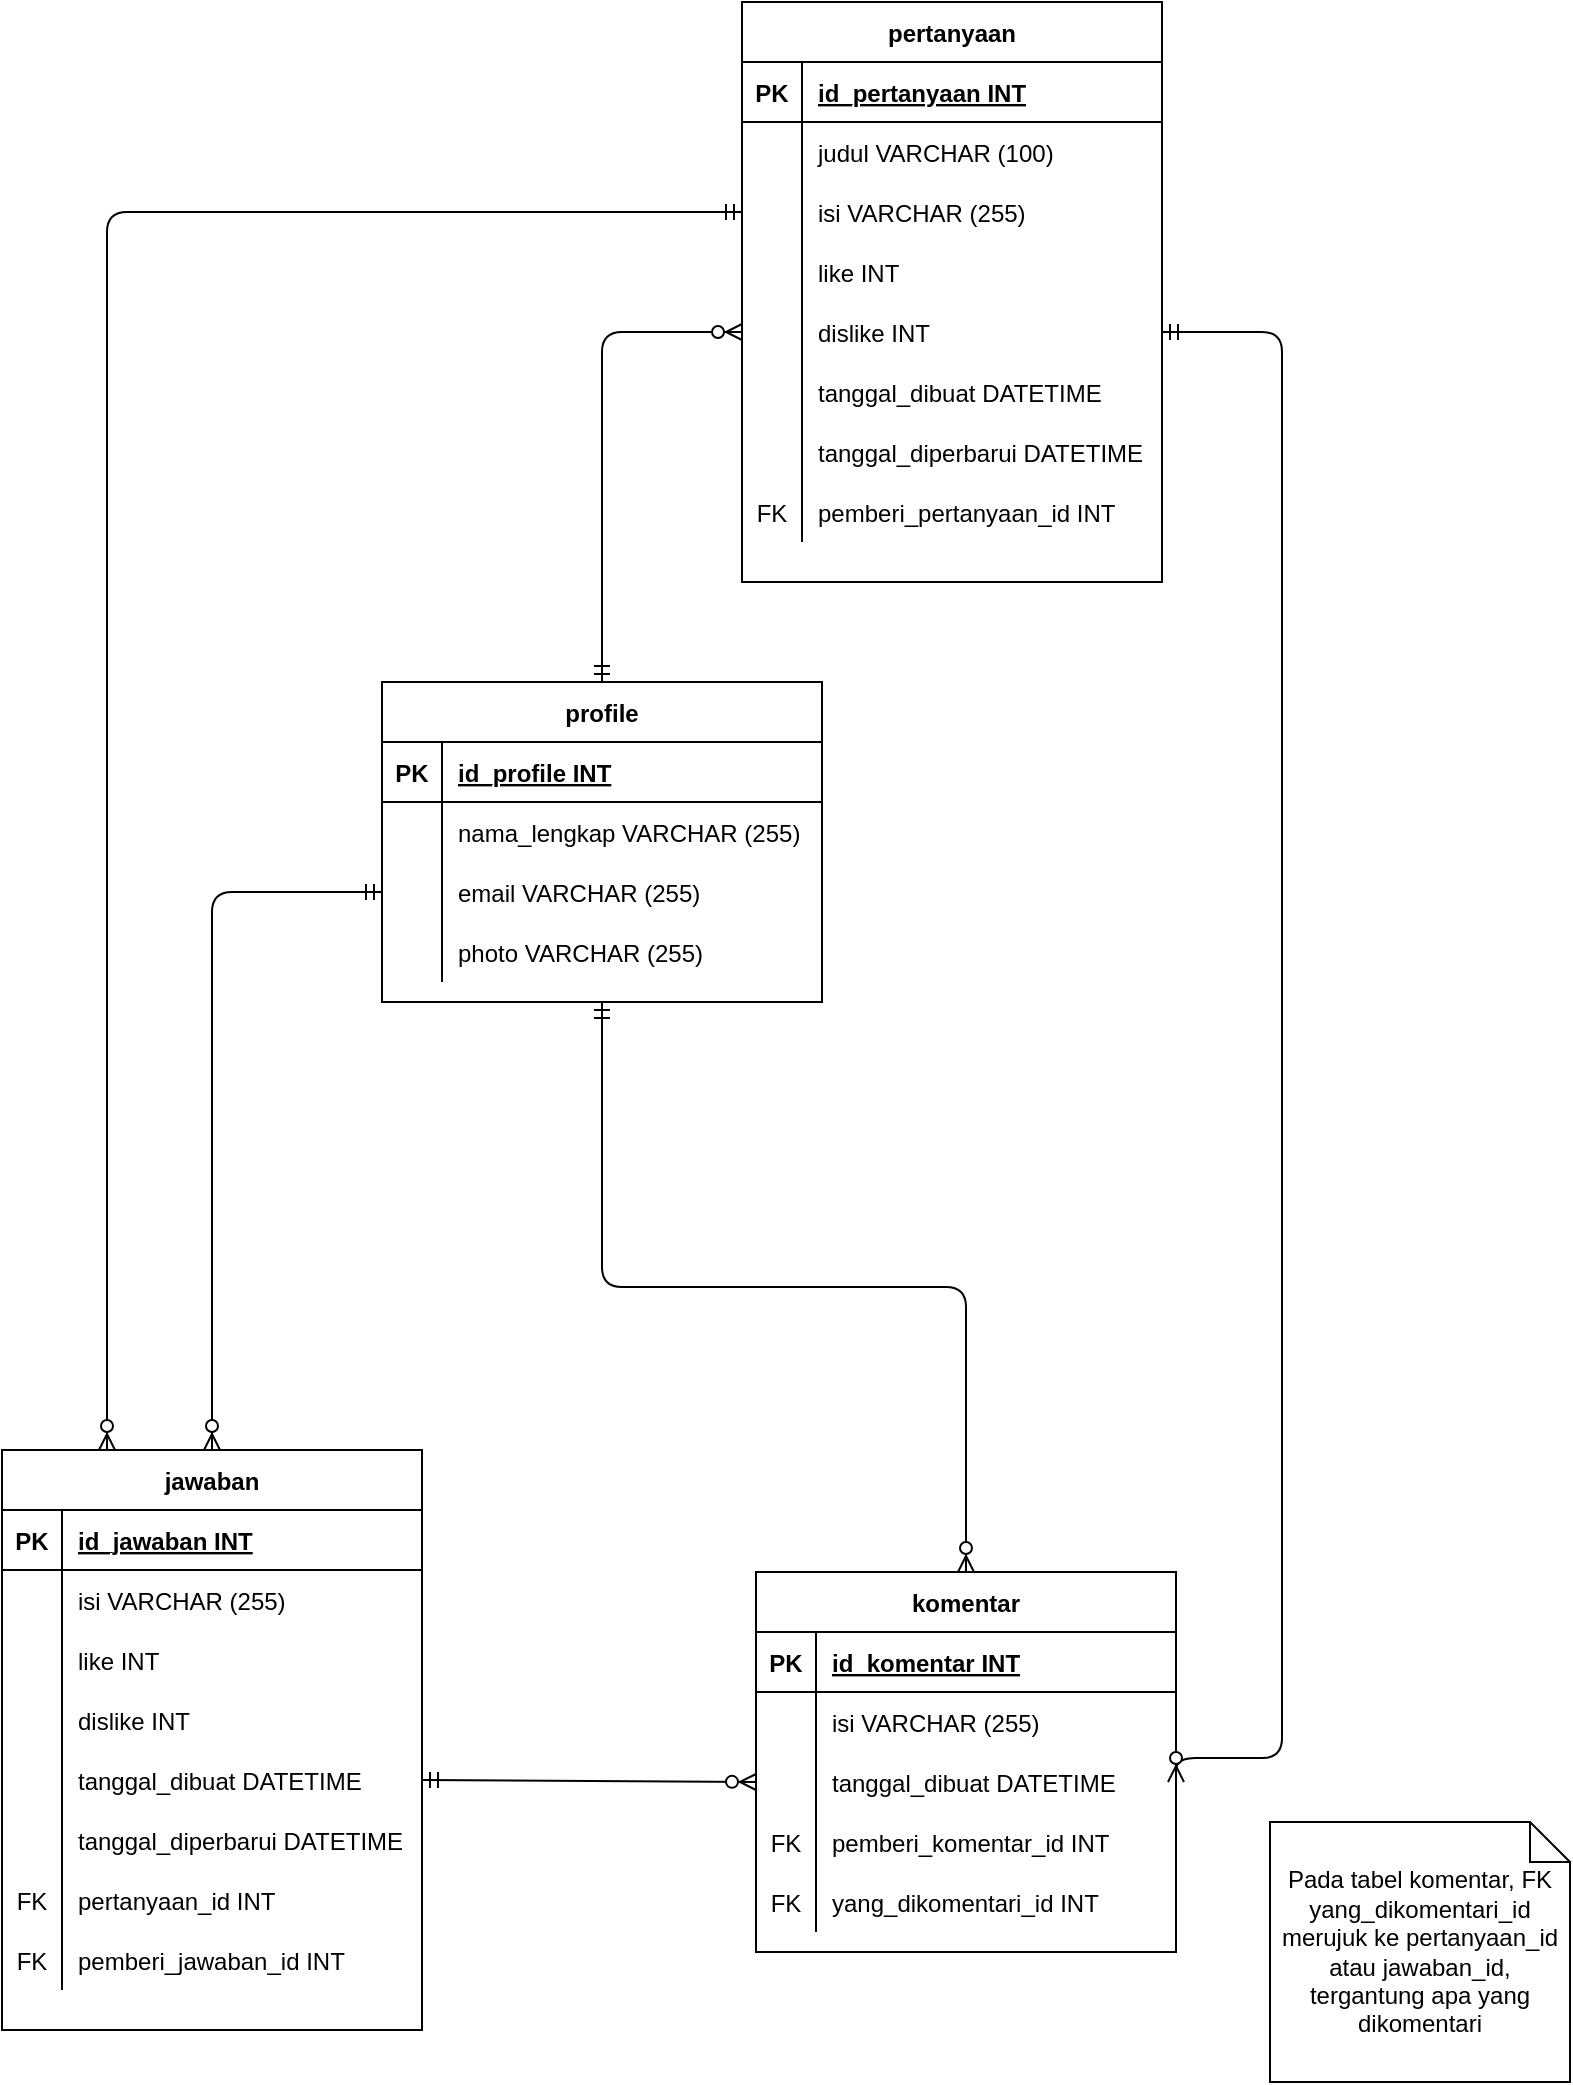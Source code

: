 <mxfile version="13.5.8" type="github">
  <diagram id="Cxm9i9paOQmM7bJxtgCF" name="Page-1">
    <mxGraphModel dx="786" dy="514" grid="1" gridSize="10" guides="1" tooltips="1" connect="1" arrows="1" fold="1" page="1" pageScale="1" pageWidth="850" pageHeight="1100" math="0" shadow="0">
      <root>
        <mxCell id="0" />
        <mxCell id="1" parent="0" />
        <mxCell id="eWZNdyF7Qudj8M3pejTk-49" value="" style="group" parent="1" vertex="1" connectable="0">
          <mxGeometry x="415" y="40" width="210" height="230" as="geometry" />
        </mxCell>
        <mxCell id="eWZNdyF7Qudj8M3pejTk-30" value="pertanyaan" style="shape=table;startSize=30;container=1;collapsible=1;childLayout=tableLayout;fixedRows=1;rowLines=0;fontStyle=1;align=center;resizeLast=1;" parent="eWZNdyF7Qudj8M3pejTk-49" vertex="1">
          <mxGeometry width="210" height="290" as="geometry" />
        </mxCell>
        <mxCell id="eWZNdyF7Qudj8M3pejTk-31" value="" style="shape=partialRectangle;collapsible=0;dropTarget=0;pointerEvents=0;fillColor=none;top=0;left=0;bottom=1;right=0;points=[[0,0.5],[1,0.5]];portConstraint=eastwest;" parent="eWZNdyF7Qudj8M3pejTk-30" vertex="1">
          <mxGeometry y="30" width="210" height="30" as="geometry" />
        </mxCell>
        <mxCell id="eWZNdyF7Qudj8M3pejTk-32" value="PK" style="shape=partialRectangle;connectable=0;fillColor=none;top=0;left=0;bottom=0;right=0;fontStyle=1;overflow=hidden;" parent="eWZNdyF7Qudj8M3pejTk-31" vertex="1">
          <mxGeometry width="30" height="30" as="geometry" />
        </mxCell>
        <mxCell id="eWZNdyF7Qudj8M3pejTk-33" value="id_pertanyaan INT" style="shape=partialRectangle;connectable=0;fillColor=none;top=0;left=0;bottom=0;right=0;align=left;spacingLeft=6;fontStyle=5;overflow=hidden;" parent="eWZNdyF7Qudj8M3pejTk-31" vertex="1">
          <mxGeometry x="30" width="180" height="30" as="geometry" />
        </mxCell>
        <mxCell id="eWZNdyF7Qudj8M3pejTk-34" value="" style="shape=partialRectangle;collapsible=0;dropTarget=0;pointerEvents=0;fillColor=none;top=0;left=0;bottom=0;right=0;points=[[0,0.5],[1,0.5]];portConstraint=eastwest;" parent="eWZNdyF7Qudj8M3pejTk-30" vertex="1">
          <mxGeometry y="60" width="210" height="30" as="geometry" />
        </mxCell>
        <mxCell id="eWZNdyF7Qudj8M3pejTk-35" value="" style="shape=partialRectangle;connectable=0;fillColor=none;top=0;left=0;bottom=0;right=0;editable=1;overflow=hidden;" parent="eWZNdyF7Qudj8M3pejTk-34" vertex="1">
          <mxGeometry width="30" height="30" as="geometry" />
        </mxCell>
        <mxCell id="eWZNdyF7Qudj8M3pejTk-36" value="judul VARCHAR (100)" style="shape=partialRectangle;connectable=0;fillColor=none;top=0;left=0;bottom=0;right=0;align=left;spacingLeft=6;overflow=hidden;" parent="eWZNdyF7Qudj8M3pejTk-34" vertex="1">
          <mxGeometry x="30" width="180" height="30" as="geometry" />
        </mxCell>
        <mxCell id="eWZNdyF7Qudj8M3pejTk-37" value="" style="shape=partialRectangle;collapsible=0;dropTarget=0;pointerEvents=0;fillColor=none;top=0;left=0;bottom=0;right=0;points=[[0,0.5],[1,0.5]];portConstraint=eastwest;" parent="eWZNdyF7Qudj8M3pejTk-30" vertex="1">
          <mxGeometry y="90" width="210" height="30" as="geometry" />
        </mxCell>
        <mxCell id="eWZNdyF7Qudj8M3pejTk-38" value="" style="shape=partialRectangle;connectable=0;fillColor=none;top=0;left=0;bottom=0;right=0;editable=1;overflow=hidden;" parent="eWZNdyF7Qudj8M3pejTk-37" vertex="1">
          <mxGeometry width="30" height="30" as="geometry" />
        </mxCell>
        <mxCell id="eWZNdyF7Qudj8M3pejTk-39" value="isi VARCHAR (255)" style="shape=partialRectangle;connectable=0;fillColor=none;top=0;left=0;bottom=0;right=0;align=left;spacingLeft=6;overflow=hidden;" parent="eWZNdyF7Qudj8M3pejTk-37" vertex="1">
          <mxGeometry x="30" width="180" height="30" as="geometry" />
        </mxCell>
        <mxCell id="eWZNdyF7Qudj8M3pejTk-116" value="" style="shape=partialRectangle;collapsible=0;dropTarget=0;pointerEvents=0;fillColor=none;top=0;left=0;bottom=0;right=0;points=[[0,0.5],[1,0.5]];portConstraint=eastwest;" parent="eWZNdyF7Qudj8M3pejTk-30" vertex="1">
          <mxGeometry y="120" width="210" height="30" as="geometry" />
        </mxCell>
        <mxCell id="eWZNdyF7Qudj8M3pejTk-117" value="" style="shape=partialRectangle;connectable=0;fillColor=none;top=0;left=0;bottom=0;right=0;editable=1;overflow=hidden;" parent="eWZNdyF7Qudj8M3pejTk-116" vertex="1">
          <mxGeometry width="30" height="30" as="geometry" />
        </mxCell>
        <mxCell id="eWZNdyF7Qudj8M3pejTk-118" value="like INT" style="shape=partialRectangle;connectable=0;fillColor=none;top=0;left=0;bottom=0;right=0;align=left;spacingLeft=6;overflow=hidden;" parent="eWZNdyF7Qudj8M3pejTk-116" vertex="1">
          <mxGeometry x="30" width="180" height="30" as="geometry" />
        </mxCell>
        <mxCell id="eWZNdyF7Qudj8M3pejTk-127" value="" style="shape=partialRectangle;collapsible=0;dropTarget=0;pointerEvents=0;fillColor=none;top=0;left=0;bottom=0;right=0;points=[[0,0.5],[1,0.5]];portConstraint=eastwest;" parent="eWZNdyF7Qudj8M3pejTk-30" vertex="1">
          <mxGeometry y="150" width="210" height="30" as="geometry" />
        </mxCell>
        <mxCell id="eWZNdyF7Qudj8M3pejTk-128" value="" style="shape=partialRectangle;connectable=0;fillColor=none;top=0;left=0;bottom=0;right=0;editable=1;overflow=hidden;" parent="eWZNdyF7Qudj8M3pejTk-127" vertex="1">
          <mxGeometry width="30" height="30" as="geometry" />
        </mxCell>
        <mxCell id="eWZNdyF7Qudj8M3pejTk-129" value="dislike INT" style="shape=partialRectangle;connectable=0;fillColor=none;top=0;left=0;bottom=0;right=0;align=left;spacingLeft=6;overflow=hidden;" parent="eWZNdyF7Qudj8M3pejTk-127" vertex="1">
          <mxGeometry x="30" width="180" height="30" as="geometry" />
        </mxCell>
        <mxCell id="eWZNdyF7Qudj8M3pejTk-40" value="" style="shape=partialRectangle;collapsible=0;dropTarget=0;pointerEvents=0;fillColor=none;top=0;left=0;bottom=0;right=0;points=[[0,0.5],[1,0.5]];portConstraint=eastwest;" parent="eWZNdyF7Qudj8M3pejTk-30" vertex="1">
          <mxGeometry y="180" width="210" height="30" as="geometry" />
        </mxCell>
        <mxCell id="eWZNdyF7Qudj8M3pejTk-41" value="" style="shape=partialRectangle;connectable=0;fillColor=none;top=0;left=0;bottom=0;right=0;editable=1;overflow=hidden;" parent="eWZNdyF7Qudj8M3pejTk-40" vertex="1">
          <mxGeometry width="30" height="30" as="geometry" />
        </mxCell>
        <mxCell id="eWZNdyF7Qudj8M3pejTk-42" value="tanggal_dibuat DATETIME" style="shape=partialRectangle;connectable=0;fillColor=none;top=0;left=0;bottom=0;right=0;align=left;spacingLeft=6;overflow=hidden;" parent="eWZNdyF7Qudj8M3pejTk-40" vertex="1">
          <mxGeometry x="30" width="180" height="30" as="geometry" />
        </mxCell>
        <mxCell id="eWZNdyF7Qudj8M3pejTk-156" value="" style="shape=partialRectangle;collapsible=0;dropTarget=0;pointerEvents=0;fillColor=none;top=0;left=0;bottom=0;right=0;points=[[0,0.5],[1,0.5]];portConstraint=eastwest;" parent="eWZNdyF7Qudj8M3pejTk-30" vertex="1">
          <mxGeometry y="210" width="210" height="30" as="geometry" />
        </mxCell>
        <mxCell id="eWZNdyF7Qudj8M3pejTk-157" value="" style="shape=partialRectangle;connectable=0;fillColor=none;top=0;left=0;bottom=0;right=0;editable=1;overflow=hidden;" parent="eWZNdyF7Qudj8M3pejTk-156" vertex="1">
          <mxGeometry width="30" height="30" as="geometry" />
        </mxCell>
        <mxCell id="eWZNdyF7Qudj8M3pejTk-158" value="tanggal_diperbarui DATETIME" style="shape=partialRectangle;connectable=0;fillColor=none;top=0;left=0;bottom=0;right=0;align=left;spacingLeft=6;overflow=hidden;" parent="eWZNdyF7Qudj8M3pejTk-156" vertex="1">
          <mxGeometry x="30" width="180" height="30" as="geometry" />
        </mxCell>
        <mxCell id="eWZNdyF7Qudj8M3pejTk-130" value="" style="shape=partialRectangle;collapsible=0;dropTarget=0;pointerEvents=0;fillColor=none;top=0;left=0;bottom=0;right=0;points=[[0,0.5],[1,0.5]];portConstraint=eastwest;" parent="eWZNdyF7Qudj8M3pejTk-30" vertex="1">
          <mxGeometry y="240" width="210" height="30" as="geometry" />
        </mxCell>
        <mxCell id="eWZNdyF7Qudj8M3pejTk-131" value="FK" style="shape=partialRectangle;connectable=0;fillColor=none;top=0;left=0;bottom=0;right=0;fontStyle=0;overflow=hidden;" parent="eWZNdyF7Qudj8M3pejTk-130" vertex="1">
          <mxGeometry width="30" height="30" as="geometry" />
        </mxCell>
        <mxCell id="eWZNdyF7Qudj8M3pejTk-132" value="pemberi_pertanyaan_id INT" style="shape=partialRectangle;connectable=0;fillColor=none;top=0;left=0;bottom=0;right=0;align=left;spacingLeft=6;fontStyle=0;overflow=hidden;" parent="eWZNdyF7Qudj8M3pejTk-130" vertex="1">
          <mxGeometry x="30" width="180" height="30" as="geometry" />
        </mxCell>
        <mxCell id="eWZNdyF7Qudj8M3pejTk-46" value="" style="shape=partialRectangle;collapsible=0;dropTarget=0;pointerEvents=0;fillColor=none;top=0;left=0;bottom=0;right=0;points=[[0,0.5],[1,0.5]];portConstraint=eastwest;" parent="eWZNdyF7Qudj8M3pejTk-49" vertex="1">
          <mxGeometry y="155" width="200" height="30" as="geometry" />
        </mxCell>
        <mxCell id="eWZNdyF7Qudj8M3pejTk-47" value="" style="shape=partialRectangle;connectable=0;fillColor=none;top=0;left=0;bottom=0;right=0;editable=1;overflow=hidden;" parent="eWZNdyF7Qudj8M3pejTk-46" vertex="1">
          <mxGeometry width="30" height="30" as="geometry" />
        </mxCell>
        <mxCell id="eWZNdyF7Qudj8M3pejTk-159" value="" style="fontSize=12;html=1;endArrow=ERzeroToMany;startArrow=ERmandOne;exitX=0.5;exitY=0;exitDx=0;exitDy=0;entryX=0;entryY=0.5;entryDx=0;entryDy=0;edgeStyle=orthogonalEdgeStyle;" parent="1" source="eWZNdyF7Qudj8M3pejTk-1" target="eWZNdyF7Qudj8M3pejTk-127" edge="1">
          <mxGeometry width="100" height="100" relative="1" as="geometry">
            <mxPoint x="245" y="370" as="sourcePoint" />
            <mxPoint x="345" y="270" as="targetPoint" />
          </mxGeometry>
        </mxCell>
        <mxCell id="eWZNdyF7Qudj8M3pejTk-161" value="" style="fontSize=12;html=1;endArrow=ERzeroToMany;startArrow=ERmandOne;exitX=0.5;exitY=1;exitDx=0;exitDy=0;entryX=0.5;entryY=0;entryDx=0;entryDy=0;edgeStyle=orthogonalEdgeStyle;" parent="1" source="eWZNdyF7Qudj8M3pejTk-1" target="eWZNdyF7Qudj8M3pejTk-63" edge="1">
          <mxGeometry width="100" height="100" relative="1" as="geometry">
            <mxPoint x="245" y="540" as="sourcePoint" />
            <mxPoint x="345" y="440" as="targetPoint" />
          </mxGeometry>
        </mxCell>
        <mxCell id="eWZNdyF7Qudj8M3pejTk-171" value="" style="fontSize=12;html=1;endArrow=ERzeroToMany;startArrow=ERmandOne;entryX=0;entryY=0.5;entryDx=0;entryDy=0;exitX=1;exitY=0.5;exitDx=0;exitDy=0;" parent="1" source="eWZNdyF7Qudj8M3pejTk-165" target="eWZNdyF7Qudj8M3pejTk-70" edge="1">
          <mxGeometry width="100" height="100" relative="1" as="geometry">
            <mxPoint x="310" y="1000" as="sourcePoint" />
            <mxPoint x="350" y="750" as="targetPoint" />
          </mxGeometry>
        </mxCell>
        <mxCell id="eWZNdyF7Qudj8M3pejTk-172" value="" style="fontSize=12;html=1;endArrow=ERzeroToMany;startArrow=ERmandOne;exitX=0;exitY=0.5;exitDx=0;exitDy=0;entryX=0.5;entryY=0;entryDx=0;entryDy=0;edgeStyle=orthogonalEdgeStyle;" parent="1" source="eWZNdyF7Qudj8M3pejTk-8" target="eWZNdyF7Qudj8M3pejTk-50" edge="1">
          <mxGeometry width="100" height="100" relative="1" as="geometry">
            <mxPoint x="255" y="450" as="sourcePoint" />
            <mxPoint x="355" y="350" as="targetPoint" />
          </mxGeometry>
        </mxCell>
        <mxCell id="eWZNdyF7Qudj8M3pejTk-173" value="" style="fontSize=12;html=1;endArrow=ERzeroToMany;startArrow=ERmandOne;exitX=0;exitY=0.5;exitDx=0;exitDy=0;entryX=0.25;entryY=0;entryDx=0;entryDy=0;edgeStyle=orthogonalEdgeStyle;" parent="1" source="eWZNdyF7Qudj8M3pejTk-37" target="eWZNdyF7Qudj8M3pejTk-50" edge="1">
          <mxGeometry width="100" height="100" relative="1" as="geometry">
            <mxPoint x="245" y="480" as="sourcePoint" />
            <mxPoint x="345" y="380" as="targetPoint" />
          </mxGeometry>
        </mxCell>
        <mxCell id="eWZNdyF7Qudj8M3pejTk-50" value="jawaban" style="shape=table;startSize=30;container=1;collapsible=1;childLayout=tableLayout;fixedRows=1;rowLines=0;fontStyle=1;align=center;resizeLast=1;" parent="1" vertex="1">
          <mxGeometry x="45" y="764" width="210" height="290" as="geometry" />
        </mxCell>
        <mxCell id="eWZNdyF7Qudj8M3pejTk-51" value="" style="shape=partialRectangle;collapsible=0;dropTarget=0;pointerEvents=0;fillColor=none;top=0;left=0;bottom=1;right=0;points=[[0,0.5],[1,0.5]];portConstraint=eastwest;" parent="eWZNdyF7Qudj8M3pejTk-50" vertex="1">
          <mxGeometry y="30" width="210" height="30" as="geometry" />
        </mxCell>
        <mxCell id="eWZNdyF7Qudj8M3pejTk-52" value="PK" style="shape=partialRectangle;connectable=0;fillColor=none;top=0;left=0;bottom=0;right=0;fontStyle=1;overflow=hidden;" parent="eWZNdyF7Qudj8M3pejTk-51" vertex="1">
          <mxGeometry width="30" height="30" as="geometry" />
        </mxCell>
        <mxCell id="eWZNdyF7Qudj8M3pejTk-53" value="id_jawaban INT" style="shape=partialRectangle;connectable=0;fillColor=none;top=0;left=0;bottom=0;right=0;align=left;spacingLeft=6;fontStyle=5;overflow=hidden;" parent="eWZNdyF7Qudj8M3pejTk-51" vertex="1">
          <mxGeometry x="30" width="180" height="30" as="geometry" />
        </mxCell>
        <mxCell id="eWZNdyF7Qudj8M3pejTk-162" value="" style="shape=partialRectangle;collapsible=0;dropTarget=0;pointerEvents=0;fillColor=none;top=0;left=0;bottom=0;right=0;points=[[0,0.5],[1,0.5]];portConstraint=eastwest;" parent="eWZNdyF7Qudj8M3pejTk-50" vertex="1">
          <mxGeometry y="60" width="210" height="30" as="geometry" />
        </mxCell>
        <mxCell id="eWZNdyF7Qudj8M3pejTk-163" value="" style="shape=partialRectangle;connectable=0;fillColor=none;top=0;left=0;bottom=0;right=0;editable=1;overflow=hidden;" parent="eWZNdyF7Qudj8M3pejTk-162" vertex="1">
          <mxGeometry width="30" height="30" as="geometry" />
        </mxCell>
        <mxCell id="eWZNdyF7Qudj8M3pejTk-164" value="isi VARCHAR (255)" style="shape=partialRectangle;connectable=0;fillColor=none;top=0;left=0;bottom=0;right=0;align=left;spacingLeft=6;overflow=hidden;" parent="eWZNdyF7Qudj8M3pejTk-162" vertex="1">
          <mxGeometry x="30" width="180" height="30" as="geometry" />
        </mxCell>
        <mxCell id="eWZNdyF7Qudj8M3pejTk-177" value="" style="shape=partialRectangle;collapsible=0;dropTarget=0;pointerEvents=0;fillColor=none;top=0;left=0;bottom=0;right=0;points=[[0,0.5],[1,0.5]];portConstraint=eastwest;" parent="eWZNdyF7Qudj8M3pejTk-50" vertex="1">
          <mxGeometry y="90" width="210" height="30" as="geometry" />
        </mxCell>
        <mxCell id="eWZNdyF7Qudj8M3pejTk-178" value="" style="shape=partialRectangle;connectable=0;fillColor=none;top=0;left=0;bottom=0;right=0;editable=1;overflow=hidden;" parent="eWZNdyF7Qudj8M3pejTk-177" vertex="1">
          <mxGeometry width="30" height="30" as="geometry" />
        </mxCell>
        <mxCell id="eWZNdyF7Qudj8M3pejTk-179" value="like INT" style="shape=partialRectangle;connectable=0;fillColor=none;top=0;left=0;bottom=0;right=0;align=left;spacingLeft=6;overflow=hidden;" parent="eWZNdyF7Qudj8M3pejTk-177" vertex="1">
          <mxGeometry x="30" width="180" height="30" as="geometry" />
        </mxCell>
        <mxCell id="eWZNdyF7Qudj8M3pejTk-180" value="" style="shape=partialRectangle;collapsible=0;dropTarget=0;pointerEvents=0;fillColor=none;top=0;left=0;bottom=0;right=0;points=[[0,0.5],[1,0.5]];portConstraint=eastwest;" parent="eWZNdyF7Qudj8M3pejTk-50" vertex="1">
          <mxGeometry y="120" width="210" height="30" as="geometry" />
        </mxCell>
        <mxCell id="eWZNdyF7Qudj8M3pejTk-181" value="" style="shape=partialRectangle;connectable=0;fillColor=none;top=0;left=0;bottom=0;right=0;editable=1;overflow=hidden;" parent="eWZNdyF7Qudj8M3pejTk-180" vertex="1">
          <mxGeometry width="30" height="30" as="geometry" />
        </mxCell>
        <mxCell id="eWZNdyF7Qudj8M3pejTk-182" value="dislike INT" style="shape=partialRectangle;connectable=0;fillColor=none;top=0;left=0;bottom=0;right=0;align=left;spacingLeft=6;overflow=hidden;" parent="eWZNdyF7Qudj8M3pejTk-180" vertex="1">
          <mxGeometry x="30" width="180" height="30" as="geometry" />
        </mxCell>
        <mxCell id="eWZNdyF7Qudj8M3pejTk-165" value="" style="shape=partialRectangle;collapsible=0;dropTarget=0;pointerEvents=0;fillColor=none;top=0;left=0;bottom=0;right=0;points=[[0,0.5],[1,0.5]];portConstraint=eastwest;" parent="eWZNdyF7Qudj8M3pejTk-50" vertex="1">
          <mxGeometry y="150" width="210" height="30" as="geometry" />
        </mxCell>
        <mxCell id="eWZNdyF7Qudj8M3pejTk-166" value="" style="shape=partialRectangle;connectable=0;fillColor=none;top=0;left=0;bottom=0;right=0;editable=1;overflow=hidden;" parent="eWZNdyF7Qudj8M3pejTk-165" vertex="1">
          <mxGeometry width="30" height="30" as="geometry" />
        </mxCell>
        <mxCell id="eWZNdyF7Qudj8M3pejTk-167" value="tanggal_dibuat DATETIME" style="shape=partialRectangle;connectable=0;fillColor=none;top=0;left=0;bottom=0;right=0;align=left;spacingLeft=6;overflow=hidden;" parent="eWZNdyF7Qudj8M3pejTk-165" vertex="1">
          <mxGeometry x="30" width="180" height="30" as="geometry" />
        </mxCell>
        <mxCell id="eWZNdyF7Qudj8M3pejTk-60" value="" style="shape=partialRectangle;collapsible=0;dropTarget=0;pointerEvents=0;fillColor=none;top=0;left=0;bottom=0;right=0;points=[[0,0.5],[1,0.5]];portConstraint=eastwest;" parent="eWZNdyF7Qudj8M3pejTk-50" vertex="1">
          <mxGeometry y="180" width="210" height="30" as="geometry" />
        </mxCell>
        <mxCell id="eWZNdyF7Qudj8M3pejTk-61" value="" style="shape=partialRectangle;connectable=0;fillColor=none;top=0;left=0;bottom=0;right=0;editable=1;overflow=hidden;" parent="eWZNdyF7Qudj8M3pejTk-60" vertex="1">
          <mxGeometry width="30" height="30" as="geometry" />
        </mxCell>
        <mxCell id="eWZNdyF7Qudj8M3pejTk-62" value="tanggal_diperbarui DATETIME" style="shape=partialRectangle;connectable=0;fillColor=none;top=0;left=0;bottom=0;right=0;align=left;spacingLeft=6;overflow=hidden;" parent="eWZNdyF7Qudj8M3pejTk-60" vertex="1">
          <mxGeometry x="30" width="180" height="30" as="geometry" />
        </mxCell>
        <mxCell id="eWZNdyF7Qudj8M3pejTk-139" value="" style="shape=partialRectangle;collapsible=0;dropTarget=0;pointerEvents=0;fillColor=none;top=0;left=0;bottom=0;right=0;points=[[0,0.5],[1,0.5]];portConstraint=eastwest;" parent="eWZNdyF7Qudj8M3pejTk-50" vertex="1">
          <mxGeometry y="210" width="210" height="30" as="geometry" />
        </mxCell>
        <mxCell id="eWZNdyF7Qudj8M3pejTk-140" value="FK" style="shape=partialRectangle;connectable=0;fillColor=none;top=0;left=0;bottom=0;right=0;fontStyle=0;overflow=hidden;" parent="eWZNdyF7Qudj8M3pejTk-139" vertex="1">
          <mxGeometry width="30" height="30" as="geometry" />
        </mxCell>
        <mxCell id="eWZNdyF7Qudj8M3pejTk-141" value="pertanyaan_id INT" style="shape=partialRectangle;connectable=0;fillColor=none;top=0;left=0;bottom=0;right=0;align=left;spacingLeft=6;fontStyle=0;overflow=hidden;" parent="eWZNdyF7Qudj8M3pejTk-139" vertex="1">
          <mxGeometry x="30" width="180" height="30" as="geometry" />
        </mxCell>
        <mxCell id="eWZNdyF7Qudj8M3pejTk-168" value="" style="shape=partialRectangle;collapsible=0;dropTarget=0;pointerEvents=0;fillColor=none;top=0;left=0;bottom=0;right=0;points=[[0,0.5],[1,0.5]];portConstraint=eastwest;" parent="eWZNdyF7Qudj8M3pejTk-50" vertex="1">
          <mxGeometry y="240" width="210" height="30" as="geometry" />
        </mxCell>
        <mxCell id="eWZNdyF7Qudj8M3pejTk-169" value="FK" style="shape=partialRectangle;connectable=0;fillColor=none;top=0;left=0;bottom=0;right=0;fontStyle=0;overflow=hidden;" parent="eWZNdyF7Qudj8M3pejTk-168" vertex="1">
          <mxGeometry width="30" height="30" as="geometry" />
        </mxCell>
        <mxCell id="eWZNdyF7Qudj8M3pejTk-170" value="pemberi_jawaban_id INT" style="shape=partialRectangle;connectable=0;fillColor=none;top=0;left=0;bottom=0;right=0;align=left;spacingLeft=6;fontStyle=0;overflow=hidden;" parent="eWZNdyF7Qudj8M3pejTk-168" vertex="1">
          <mxGeometry x="30" width="180" height="30" as="geometry" />
        </mxCell>
        <mxCell id="eWZNdyF7Qudj8M3pejTk-63" value="komentar" style="shape=table;startSize=30;container=1;collapsible=1;childLayout=tableLayout;fixedRows=1;rowLines=0;fontStyle=1;align=center;resizeLast=1;" parent="1" vertex="1">
          <mxGeometry x="422" y="825" width="210" height="190" as="geometry" />
        </mxCell>
        <mxCell id="eWZNdyF7Qudj8M3pejTk-64" value="" style="shape=partialRectangle;collapsible=0;dropTarget=0;pointerEvents=0;fillColor=none;top=0;left=0;bottom=1;right=0;points=[[0,0.5],[1,0.5]];portConstraint=eastwest;" parent="eWZNdyF7Qudj8M3pejTk-63" vertex="1">
          <mxGeometry y="30" width="210" height="30" as="geometry" />
        </mxCell>
        <mxCell id="eWZNdyF7Qudj8M3pejTk-65" value="PK" style="shape=partialRectangle;connectable=0;fillColor=none;top=0;left=0;bottom=0;right=0;fontStyle=1;overflow=hidden;" parent="eWZNdyF7Qudj8M3pejTk-64" vertex="1">
          <mxGeometry width="30" height="30" as="geometry" />
        </mxCell>
        <mxCell id="eWZNdyF7Qudj8M3pejTk-66" value="id_komentar INT" style="shape=partialRectangle;connectable=0;fillColor=none;top=0;left=0;bottom=0;right=0;align=left;spacingLeft=6;fontStyle=5;overflow=hidden;" parent="eWZNdyF7Qudj8M3pejTk-64" vertex="1">
          <mxGeometry x="30" width="180" height="30" as="geometry" />
        </mxCell>
        <mxCell id="eWZNdyF7Qudj8M3pejTk-67" value="" style="shape=partialRectangle;collapsible=0;dropTarget=0;pointerEvents=0;fillColor=none;top=0;left=0;bottom=0;right=0;points=[[0,0.5],[1,0.5]];portConstraint=eastwest;" parent="eWZNdyF7Qudj8M3pejTk-63" vertex="1">
          <mxGeometry y="60" width="210" height="30" as="geometry" />
        </mxCell>
        <mxCell id="eWZNdyF7Qudj8M3pejTk-68" value="" style="shape=partialRectangle;connectable=0;fillColor=none;top=0;left=0;bottom=0;right=0;editable=1;overflow=hidden;" parent="eWZNdyF7Qudj8M3pejTk-67" vertex="1">
          <mxGeometry width="30" height="30" as="geometry" />
        </mxCell>
        <mxCell id="eWZNdyF7Qudj8M3pejTk-69" value="isi VARCHAR (255)" style="shape=partialRectangle;connectable=0;fillColor=none;top=0;left=0;bottom=0;right=0;align=left;spacingLeft=6;overflow=hidden;" parent="eWZNdyF7Qudj8M3pejTk-67" vertex="1">
          <mxGeometry x="30" width="180" height="30" as="geometry" />
        </mxCell>
        <mxCell id="eWZNdyF7Qudj8M3pejTk-70" value="" style="shape=partialRectangle;collapsible=0;dropTarget=0;pointerEvents=0;fillColor=none;top=0;left=0;bottom=0;right=0;points=[[0,0.5],[1,0.5]];portConstraint=eastwest;" parent="eWZNdyF7Qudj8M3pejTk-63" vertex="1">
          <mxGeometry y="90" width="210" height="30" as="geometry" />
        </mxCell>
        <mxCell id="eWZNdyF7Qudj8M3pejTk-71" value="" style="shape=partialRectangle;connectable=0;fillColor=none;top=0;left=0;bottom=0;right=0;editable=1;overflow=hidden;" parent="eWZNdyF7Qudj8M3pejTk-70" vertex="1">
          <mxGeometry width="30" height="30" as="geometry" />
        </mxCell>
        <mxCell id="eWZNdyF7Qudj8M3pejTk-72" value="tanggal_dibuat DATETIME" style="shape=partialRectangle;connectable=0;fillColor=none;top=0;left=0;bottom=0;right=0;align=left;spacingLeft=6;overflow=hidden;" parent="eWZNdyF7Qudj8M3pejTk-70" vertex="1">
          <mxGeometry x="30" width="180" height="30" as="geometry" />
        </mxCell>
        <mxCell id="eWZNdyF7Qudj8M3pejTk-90" value="" style="shape=partialRectangle;collapsible=0;dropTarget=0;pointerEvents=0;fillColor=none;top=0;left=0;bottom=0;right=0;points=[[0,0.5],[1,0.5]];portConstraint=eastwest;" parent="eWZNdyF7Qudj8M3pejTk-63" vertex="1">
          <mxGeometry y="120" width="210" height="30" as="geometry" />
        </mxCell>
        <mxCell id="eWZNdyF7Qudj8M3pejTk-91" value="FK" style="shape=partialRectangle;connectable=0;fillColor=none;top=0;left=0;bottom=0;right=0;fontStyle=0;overflow=hidden;" parent="eWZNdyF7Qudj8M3pejTk-90" vertex="1">
          <mxGeometry width="30" height="30" as="geometry" />
        </mxCell>
        <mxCell id="eWZNdyF7Qudj8M3pejTk-92" value="pemberi_komentar_id INT" style="shape=partialRectangle;connectable=0;fillColor=none;top=0;left=0;bottom=0;right=0;align=left;spacingLeft=6;fontStyle=0;overflow=hidden;" parent="eWZNdyF7Qudj8M3pejTk-90" vertex="1">
          <mxGeometry x="30" width="180" height="30" as="geometry" />
        </mxCell>
        <mxCell id="eWZNdyF7Qudj8M3pejTk-100" value="" style="shape=partialRectangle;collapsible=0;dropTarget=0;pointerEvents=0;fillColor=none;top=0;left=0;bottom=0;right=0;points=[[0,0.5],[1,0.5]];portConstraint=eastwest;" parent="eWZNdyF7Qudj8M3pejTk-63" vertex="1">
          <mxGeometry y="150" width="210" height="30" as="geometry" />
        </mxCell>
        <mxCell id="eWZNdyF7Qudj8M3pejTk-101" value="FK" style="shape=partialRectangle;connectable=0;fillColor=none;top=0;left=0;bottom=0;right=0;fontStyle=0;overflow=hidden;" parent="eWZNdyF7Qudj8M3pejTk-100" vertex="1">
          <mxGeometry width="30" height="30" as="geometry" />
        </mxCell>
        <mxCell id="eWZNdyF7Qudj8M3pejTk-102" value="yang_dikomentari_id INT" style="shape=partialRectangle;connectable=0;fillColor=none;top=0;left=0;bottom=0;right=0;align=left;spacingLeft=6;fontStyle=0;overflow=hidden;" parent="eWZNdyF7Qudj8M3pejTk-100" vertex="1">
          <mxGeometry x="30" width="180" height="30" as="geometry" />
        </mxCell>
        <mxCell id="eWZNdyF7Qudj8M3pejTk-1" value="profile" style="shape=table;startSize=30;container=1;collapsible=1;childLayout=tableLayout;fixedRows=1;rowLines=0;fontStyle=1;align=center;resizeLast=1;" parent="1" vertex="1">
          <mxGeometry x="235" y="380" width="220" height="160" as="geometry" />
        </mxCell>
        <mxCell id="eWZNdyF7Qudj8M3pejTk-2" value="" style="shape=partialRectangle;collapsible=0;dropTarget=0;pointerEvents=0;fillColor=none;top=0;left=0;bottom=1;right=0;points=[[0,0.5],[1,0.5]];portConstraint=eastwest;" parent="eWZNdyF7Qudj8M3pejTk-1" vertex="1">
          <mxGeometry y="30" width="220" height="30" as="geometry" />
        </mxCell>
        <mxCell id="eWZNdyF7Qudj8M3pejTk-3" value="PK" style="shape=partialRectangle;connectable=0;fillColor=none;top=0;left=0;bottom=0;right=0;fontStyle=1;overflow=hidden;" parent="eWZNdyF7Qudj8M3pejTk-2" vertex="1">
          <mxGeometry width="30" height="30" as="geometry" />
        </mxCell>
        <mxCell id="eWZNdyF7Qudj8M3pejTk-4" value="id_profile INT" style="shape=partialRectangle;connectable=0;fillColor=none;top=0;left=0;bottom=0;right=0;align=left;spacingLeft=6;fontStyle=5;overflow=hidden;" parent="eWZNdyF7Qudj8M3pejTk-2" vertex="1">
          <mxGeometry x="30" width="190" height="30" as="geometry" />
        </mxCell>
        <mxCell id="eWZNdyF7Qudj8M3pejTk-5" value="" style="shape=partialRectangle;collapsible=0;dropTarget=0;pointerEvents=0;fillColor=none;top=0;left=0;bottom=0;right=0;points=[[0,0.5],[1,0.5]];portConstraint=eastwest;" parent="eWZNdyF7Qudj8M3pejTk-1" vertex="1">
          <mxGeometry y="60" width="220" height="30" as="geometry" />
        </mxCell>
        <mxCell id="eWZNdyF7Qudj8M3pejTk-6" value="" style="shape=partialRectangle;connectable=0;fillColor=none;top=0;left=0;bottom=0;right=0;editable=1;overflow=hidden;" parent="eWZNdyF7Qudj8M3pejTk-5" vertex="1">
          <mxGeometry width="30" height="30" as="geometry" />
        </mxCell>
        <mxCell id="eWZNdyF7Qudj8M3pejTk-7" value="nama_lengkap VARCHAR (255)" style="shape=partialRectangle;connectable=0;fillColor=none;top=0;left=0;bottom=0;right=0;align=left;spacingLeft=6;overflow=hidden;" parent="eWZNdyF7Qudj8M3pejTk-5" vertex="1">
          <mxGeometry x="30" width="190" height="30" as="geometry" />
        </mxCell>
        <mxCell id="eWZNdyF7Qudj8M3pejTk-8" value="" style="shape=partialRectangle;collapsible=0;dropTarget=0;pointerEvents=0;fillColor=none;top=0;left=0;bottom=0;right=0;points=[[0,0.5],[1,0.5]];portConstraint=eastwest;" parent="eWZNdyF7Qudj8M3pejTk-1" vertex="1">
          <mxGeometry y="90" width="220" height="30" as="geometry" />
        </mxCell>
        <mxCell id="eWZNdyF7Qudj8M3pejTk-9" value="" style="shape=partialRectangle;connectable=0;fillColor=none;top=0;left=0;bottom=0;right=0;editable=1;overflow=hidden;" parent="eWZNdyF7Qudj8M3pejTk-8" vertex="1">
          <mxGeometry width="30" height="30" as="geometry" />
        </mxCell>
        <mxCell id="eWZNdyF7Qudj8M3pejTk-10" value="email VARCHAR (255)" style="shape=partialRectangle;connectable=0;fillColor=none;top=0;left=0;bottom=0;right=0;align=left;spacingLeft=6;overflow=hidden;" parent="eWZNdyF7Qudj8M3pejTk-8" vertex="1">
          <mxGeometry x="30" width="190" height="30" as="geometry" />
        </mxCell>
        <mxCell id="eWZNdyF7Qudj8M3pejTk-11" value="" style="shape=partialRectangle;collapsible=0;dropTarget=0;pointerEvents=0;fillColor=none;top=0;left=0;bottom=0;right=0;points=[[0,0.5],[1,0.5]];portConstraint=eastwest;" parent="eWZNdyF7Qudj8M3pejTk-1" vertex="1">
          <mxGeometry y="120" width="220" height="30" as="geometry" />
        </mxCell>
        <mxCell id="eWZNdyF7Qudj8M3pejTk-12" value="" style="shape=partialRectangle;connectable=0;fillColor=none;top=0;left=0;bottom=0;right=0;editable=1;overflow=hidden;" parent="eWZNdyF7Qudj8M3pejTk-11" vertex="1">
          <mxGeometry width="30" height="30" as="geometry" />
        </mxCell>
        <mxCell id="eWZNdyF7Qudj8M3pejTk-13" value="photo VARCHAR (255)" style="shape=partialRectangle;connectable=0;fillColor=none;top=0;left=0;bottom=0;right=0;align=left;spacingLeft=6;overflow=hidden;" parent="eWZNdyF7Qudj8M3pejTk-11" vertex="1">
          <mxGeometry x="30" width="190" height="30" as="geometry" />
        </mxCell>
        <mxCell id="eWZNdyF7Qudj8M3pejTk-176" value="" style="fontSize=12;html=1;endArrow=ERzeroToMany;startArrow=ERmandOne;exitX=1;exitY=0.5;exitDx=0;exitDy=0;entryX=1;entryY=0.5;entryDx=0;entryDy=0;edgeStyle=orthogonalEdgeStyle;" parent="1" source="eWZNdyF7Qudj8M3pejTk-127" target="eWZNdyF7Qudj8M3pejTk-70" edge="1">
          <mxGeometry width="100" height="100" relative="1" as="geometry">
            <mxPoint x="525" y="470" as="sourcePoint" />
            <mxPoint x="525" y="650" as="targetPoint" />
            <Array as="points">
              <mxPoint x="685" y="205" />
              <mxPoint x="685" y="918" />
            </Array>
          </mxGeometry>
        </mxCell>
        <mxCell id="eWZNdyF7Qudj8M3pejTk-183" value="Pada tabel komentar, FK yang_dikomentari_id merujuk ke pertanyaan_id atau jawaban_id, tergantung apa yang dikomentari" style="shape=note;size=20;whiteSpace=wrap;html=1;" parent="1" vertex="1">
          <mxGeometry x="679" y="950" width="150" height="130" as="geometry" />
        </mxCell>
      </root>
    </mxGraphModel>
  </diagram>
</mxfile>
